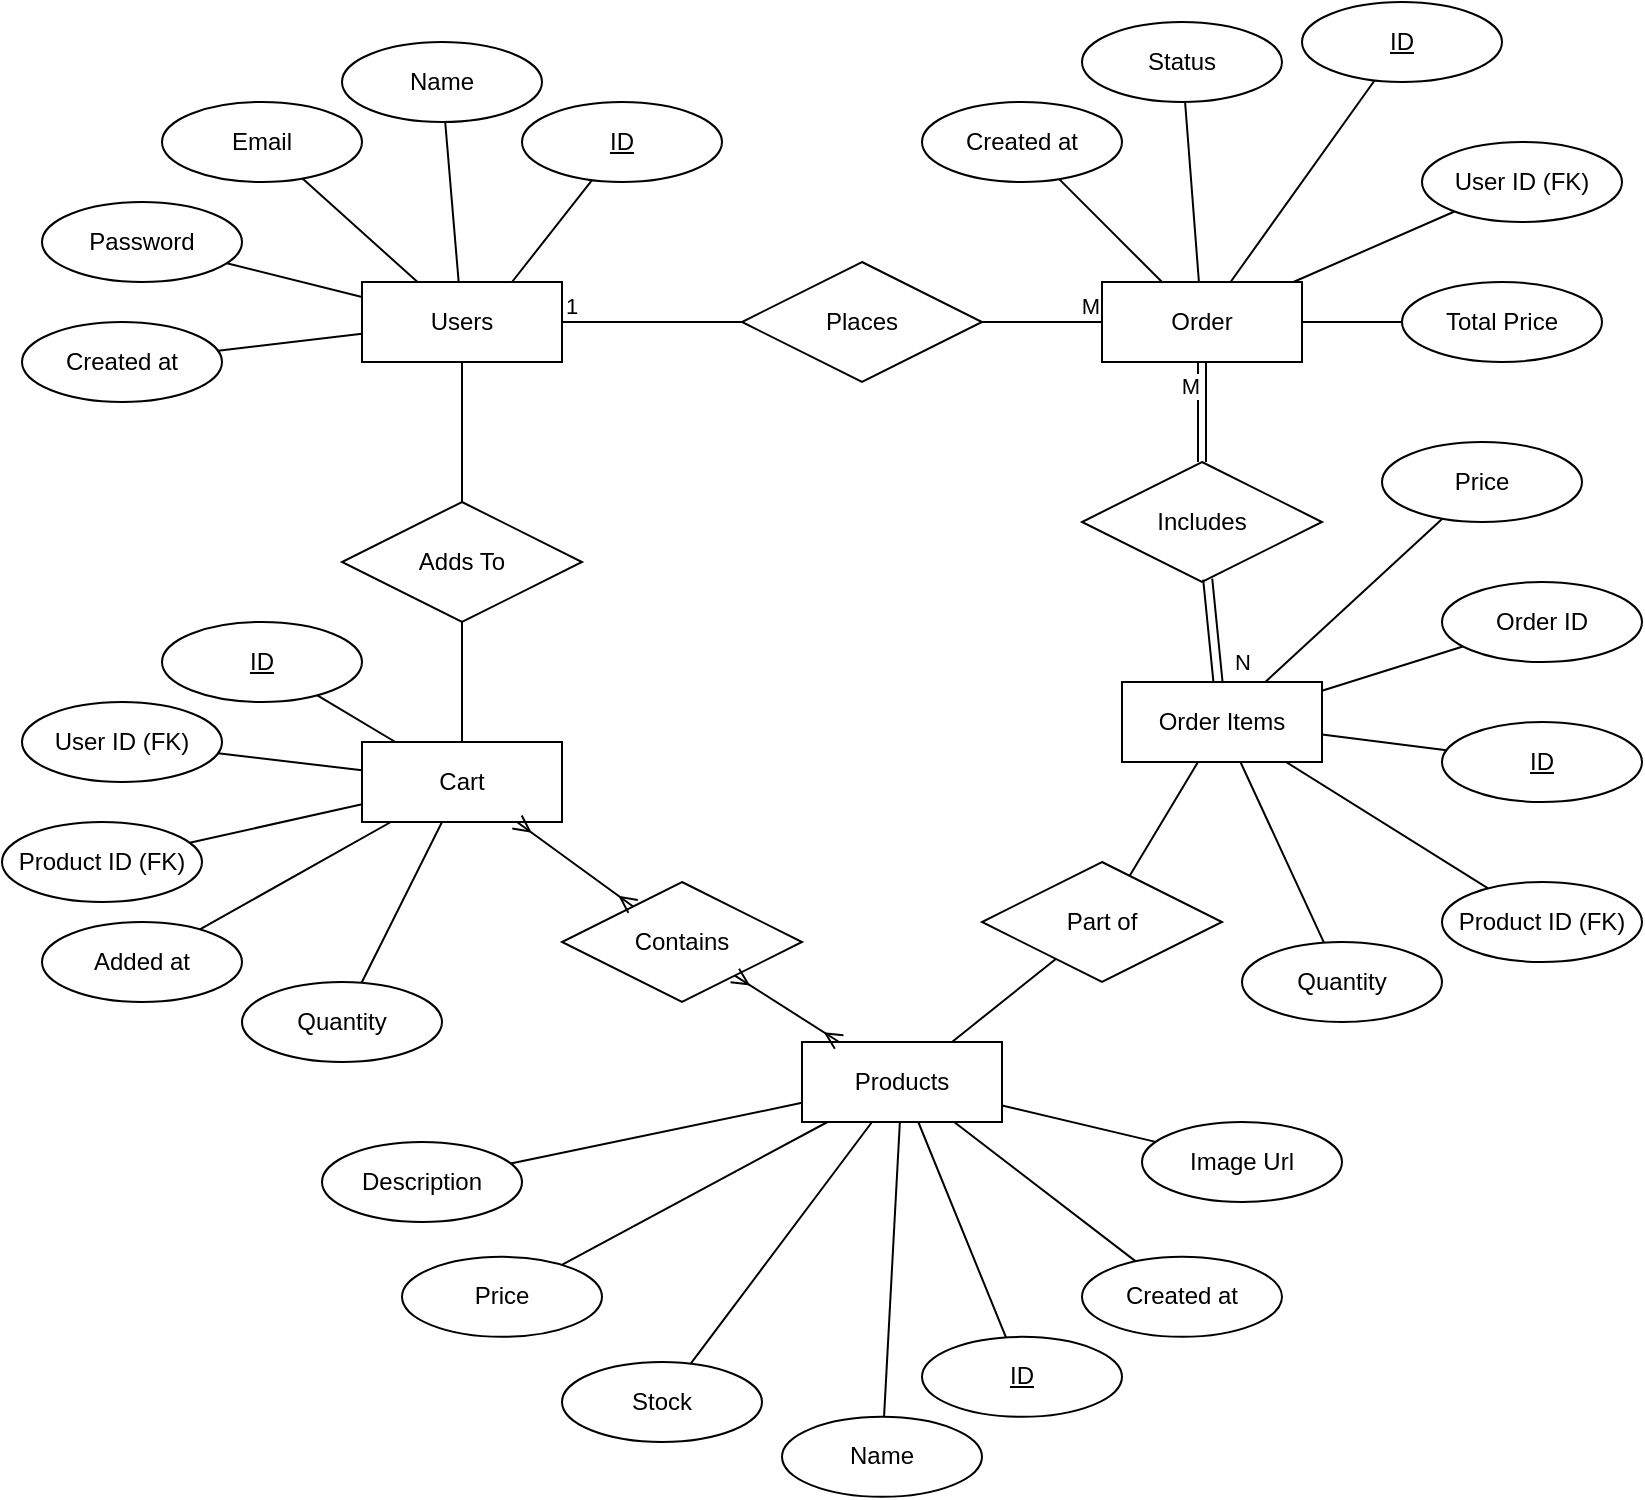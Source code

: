 <mxfile version="26.0.11">
  <diagram name="Page-1" id="vXumXIeRCvVsAVmtufNV">
    <mxGraphModel dx="1615" dy="875" grid="1" gridSize="10" guides="1" tooltips="1" connect="1" arrows="1" fold="1" page="1" pageScale="1" pageWidth="850" pageHeight="1100" math="0" shadow="0">
      <root>
        <mxCell id="0" />
        <mxCell id="1" parent="0" />
        <mxCell id="ouHFN66C5PXX2ySk9jmh-1" value="Users" style="whiteSpace=wrap;html=1;align=center;" vertex="1" parent="1">
          <mxGeometry x="190" y="160" width="100" height="40" as="geometry" />
        </mxCell>
        <mxCell id="ouHFN66C5PXX2ySk9jmh-3" value="Products" style="whiteSpace=wrap;html=1;align=center;" vertex="1" parent="1">
          <mxGeometry x="410" y="540.0" width="100" height="40" as="geometry" />
        </mxCell>
        <mxCell id="ouHFN66C5PXX2ySk9jmh-4" value="Cart" style="whiteSpace=wrap;html=1;align=center;" vertex="1" parent="1">
          <mxGeometry x="190" y="390" width="100" height="40" as="geometry" />
        </mxCell>
        <mxCell id="ouHFN66C5PXX2ySk9jmh-5" value="Order" style="whiteSpace=wrap;html=1;align=center;" vertex="1" parent="1">
          <mxGeometry x="560" y="160" width="100" height="40" as="geometry" />
        </mxCell>
        <mxCell id="ouHFN66C5PXX2ySk9jmh-6" value="Order Items" style="whiteSpace=wrap;html=1;align=center;" vertex="1" parent="1">
          <mxGeometry x="570" y="360" width="100" height="40" as="geometry" />
        </mxCell>
        <mxCell id="ouHFN66C5PXX2ySk9jmh-7" value="&lt;u&gt;ID&lt;/u&gt;" style="ellipse;whiteSpace=wrap;html=1;align=center;" vertex="1" parent="1">
          <mxGeometry x="270" y="70" width="100" height="40" as="geometry" />
        </mxCell>
        <mxCell id="ouHFN66C5PXX2ySk9jmh-9" value="Name" style="ellipse;whiteSpace=wrap;html=1;align=center;" vertex="1" parent="1">
          <mxGeometry x="180" y="40" width="100" height="40" as="geometry" />
        </mxCell>
        <mxCell id="ouHFN66C5PXX2ySk9jmh-10" value="Email" style="ellipse;whiteSpace=wrap;html=1;align=center;" vertex="1" parent="1">
          <mxGeometry x="90" y="70" width="100" height="40" as="geometry" />
        </mxCell>
        <mxCell id="ouHFN66C5PXX2ySk9jmh-11" value="Password" style="ellipse;whiteSpace=wrap;html=1;align=center;" vertex="1" parent="1">
          <mxGeometry x="30" y="120" width="100" height="40" as="geometry" />
        </mxCell>
        <mxCell id="ouHFN66C5PXX2ySk9jmh-12" value="Created at" style="ellipse;whiteSpace=wrap;html=1;align=center;" vertex="1" parent="1">
          <mxGeometry x="20" y="180" width="100" height="40" as="geometry" />
        </mxCell>
        <mxCell id="ouHFN66C5PXX2ySk9jmh-13" value="&lt;u&gt;ID&lt;/u&gt;" style="ellipse;whiteSpace=wrap;html=1;align=center;" vertex="1" parent="1">
          <mxGeometry x="470" y="687.43" width="100" height="40" as="geometry" />
        </mxCell>
        <mxCell id="ouHFN66C5PXX2ySk9jmh-14" value="Name" style="ellipse;whiteSpace=wrap;html=1;align=center;" vertex="1" parent="1">
          <mxGeometry x="400" y="727.43" width="100" height="40" as="geometry" />
        </mxCell>
        <mxCell id="ouHFN66C5PXX2ySk9jmh-15" value="Description" style="ellipse;whiteSpace=wrap;html=1;align=center;" vertex="1" parent="1">
          <mxGeometry x="170" y="590" width="100" height="40" as="geometry" />
        </mxCell>
        <mxCell id="ouHFN66C5PXX2ySk9jmh-16" value="Price" style="ellipse;whiteSpace=wrap;html=1;align=center;" vertex="1" parent="1">
          <mxGeometry x="210" y="647.43" width="100" height="40" as="geometry" />
        </mxCell>
        <mxCell id="ouHFN66C5PXX2ySk9jmh-17" value="Stock" style="ellipse;whiteSpace=wrap;html=1;align=center;" vertex="1" parent="1">
          <mxGeometry x="290" y="700" width="100" height="40" as="geometry" />
        </mxCell>
        <mxCell id="ouHFN66C5PXX2ySk9jmh-18" value="Image Url" style="ellipse;whiteSpace=wrap;html=1;align=center;" vertex="1" parent="1">
          <mxGeometry x="580" y="580.0" width="100" height="40" as="geometry" />
        </mxCell>
        <mxCell id="ouHFN66C5PXX2ySk9jmh-19" value="Created at" style="ellipse;whiteSpace=wrap;html=1;align=center;" vertex="1" parent="1">
          <mxGeometry x="550" y="647.43" width="100" height="40" as="geometry" />
        </mxCell>
        <mxCell id="ouHFN66C5PXX2ySk9jmh-26" value="" style="endArrow=none;html=1;rounded=0;" edge="1" parent="1" source="ouHFN66C5PXX2ySk9jmh-12" target="ouHFN66C5PXX2ySk9jmh-1">
          <mxGeometry relative="1" as="geometry">
            <mxPoint x="340" y="300" as="sourcePoint" />
            <mxPoint x="500" y="300" as="targetPoint" />
          </mxGeometry>
        </mxCell>
        <mxCell id="ouHFN66C5PXX2ySk9jmh-27" value="" style="endArrow=none;html=1;rounded=0;" edge="1" parent="1" source="ouHFN66C5PXX2ySk9jmh-11" target="ouHFN66C5PXX2ySk9jmh-1">
          <mxGeometry relative="1" as="geometry">
            <mxPoint x="90" y="140" as="sourcePoint" />
            <mxPoint x="250" y="140" as="targetPoint" />
          </mxGeometry>
        </mxCell>
        <mxCell id="ouHFN66C5PXX2ySk9jmh-28" value="" style="endArrow=none;html=1;rounded=0;" edge="1" parent="1" source="ouHFN66C5PXX2ySk9jmh-10" target="ouHFN66C5PXX2ySk9jmh-1">
          <mxGeometry relative="1" as="geometry">
            <mxPoint x="133" y="160" as="sourcePoint" />
            <mxPoint x="210" y="178" as="targetPoint" />
          </mxGeometry>
        </mxCell>
        <mxCell id="ouHFN66C5PXX2ySk9jmh-29" value="" style="endArrow=none;html=1;rounded=0;" edge="1" parent="1" source="ouHFN66C5PXX2ySk9jmh-9" target="ouHFN66C5PXX2ySk9jmh-1">
          <mxGeometry relative="1" as="geometry">
            <mxPoint x="172" y="118" as="sourcePoint" />
            <mxPoint x="236" y="170" as="targetPoint" />
          </mxGeometry>
        </mxCell>
        <mxCell id="ouHFN66C5PXX2ySk9jmh-30" value="" style="endArrow=none;html=1;rounded=0;entryX=0.75;entryY=0;entryDx=0;entryDy=0;" edge="1" parent="1" source="ouHFN66C5PXX2ySk9jmh-7" target="ouHFN66C5PXX2ySk9jmh-1">
          <mxGeometry relative="1" as="geometry">
            <mxPoint x="243" y="90" as="sourcePoint" />
            <mxPoint x="270" y="170" as="targetPoint" />
          </mxGeometry>
        </mxCell>
        <mxCell id="ouHFN66C5PXX2ySk9jmh-32" value="" style="endArrow=none;html=1;rounded=0;" edge="1" parent="1" source="ouHFN66C5PXX2ySk9jmh-13" target="ouHFN66C5PXX2ySk9jmh-3">
          <mxGeometry relative="1" as="geometry">
            <mxPoint x="170" y="35.13" as="sourcePoint" />
            <mxPoint x="330" y="35.13" as="targetPoint" />
          </mxGeometry>
        </mxCell>
        <mxCell id="ouHFN66C5PXX2ySk9jmh-33" value="" style="endArrow=none;html=1;rounded=0;" edge="1" parent="1" source="ouHFN66C5PXX2ySk9jmh-14" target="ouHFN66C5PXX2ySk9jmh-3">
          <mxGeometry relative="1" as="geometry">
            <mxPoint x="299" y="-145.87" as="sourcePoint" />
            <mxPoint x="350" y="-94.87" as="targetPoint" />
          </mxGeometry>
        </mxCell>
        <mxCell id="ouHFN66C5PXX2ySk9jmh-34" value="" style="endArrow=none;html=1;rounded=0;" edge="1" parent="1" source="ouHFN66C5PXX2ySk9jmh-15" target="ouHFN66C5PXX2ySk9jmh-3">
          <mxGeometry relative="1" as="geometry">
            <mxPoint x="692" y="280" as="sourcePoint" />
            <mxPoint x="360" y="-84.87" as="targetPoint" />
          </mxGeometry>
        </mxCell>
        <mxCell id="ouHFN66C5PXX2ySk9jmh-35" value="" style="endArrow=none;html=1;rounded=0;" edge="1" parent="1" source="ouHFN66C5PXX2ySk9jmh-16" target="ouHFN66C5PXX2ySk9jmh-3">
          <mxGeometry relative="1" as="geometry">
            <mxPoint x="422" y="-204.87" as="sourcePoint" />
            <mxPoint x="380" y="-94.87" as="targetPoint" />
          </mxGeometry>
        </mxCell>
        <mxCell id="ouHFN66C5PXX2ySk9jmh-36" value="" style="endArrow=none;html=1;rounded=0;" edge="1" parent="1" source="ouHFN66C5PXX2ySk9jmh-17" target="ouHFN66C5PXX2ySk9jmh-3">
          <mxGeometry relative="1" as="geometry">
            <mxPoint x="783.958" y="358.992" as="sourcePoint" />
            <mxPoint x="390" y="-84.87" as="targetPoint" />
          </mxGeometry>
        </mxCell>
        <mxCell id="ouHFN66C5PXX2ySk9jmh-38" value="" style="endArrow=none;html=1;rounded=0;" edge="1" parent="1" source="ouHFN66C5PXX2ySk9jmh-19" target="ouHFN66C5PXX2ySk9jmh-3">
          <mxGeometry relative="1" as="geometry">
            <mxPoint x="501" y="-90.87" as="sourcePoint" />
            <mxPoint x="420" y="-84.87" as="targetPoint" />
          </mxGeometry>
        </mxCell>
        <mxCell id="ouHFN66C5PXX2ySk9jmh-39" value="&lt;u&gt;ID&lt;/u&gt;" style="ellipse;whiteSpace=wrap;html=1;align=center;shadow=0;" vertex="1" parent="1">
          <mxGeometry x="90" y="330" width="100" height="40" as="geometry" />
        </mxCell>
        <mxCell id="ouHFN66C5PXX2ySk9jmh-40" value="User ID (FK)" style="ellipse;whiteSpace=wrap;html=1;align=center;" vertex="1" parent="1">
          <mxGeometry x="20" y="370" width="100" height="40" as="geometry" />
        </mxCell>
        <mxCell id="ouHFN66C5PXX2ySk9jmh-41" value="Product ID (FK)" style="ellipse;whiteSpace=wrap;html=1;align=center;" vertex="1" parent="1">
          <mxGeometry x="10" y="430" width="100" height="40" as="geometry" />
        </mxCell>
        <mxCell id="ouHFN66C5PXX2ySk9jmh-42" value="Added at" style="ellipse;whiteSpace=wrap;html=1;align=center;" vertex="1" parent="1">
          <mxGeometry x="30" y="480" width="100" height="40" as="geometry" />
        </mxCell>
        <mxCell id="ouHFN66C5PXX2ySk9jmh-43" value="Quantity" style="ellipse;whiteSpace=wrap;html=1;align=center;" vertex="1" parent="1">
          <mxGeometry x="130" y="510" width="100" height="40" as="geometry" />
        </mxCell>
        <mxCell id="ouHFN66C5PXX2ySk9jmh-45" value="" style="endArrow=none;html=1;rounded=0;" edge="1" parent="1" source="ouHFN66C5PXX2ySk9jmh-39" target="ouHFN66C5PXX2ySk9jmh-4">
          <mxGeometry relative="1" as="geometry">
            <mxPoint x="230" y="340" as="sourcePoint" />
            <mxPoint x="390" y="340" as="targetPoint" />
          </mxGeometry>
        </mxCell>
        <mxCell id="ouHFN66C5PXX2ySk9jmh-55" value="" style="endArrow=none;html=1;rounded=0;" edge="1" parent="1" source="ouHFN66C5PXX2ySk9jmh-4" target="ouHFN66C5PXX2ySk9jmh-40">
          <mxGeometry relative="1" as="geometry">
            <mxPoint x="330" y="370" as="sourcePoint" />
            <mxPoint x="490" y="370" as="targetPoint" />
          </mxGeometry>
        </mxCell>
        <mxCell id="ouHFN66C5PXX2ySk9jmh-56" value="" style="endArrow=none;html=1;rounded=0;" edge="1" parent="1" source="ouHFN66C5PXX2ySk9jmh-41" target="ouHFN66C5PXX2ySk9jmh-4">
          <mxGeometry relative="1" as="geometry">
            <mxPoint x="230" y="415" as="sourcePoint" />
            <mxPoint x="129" y="405" as="targetPoint" />
          </mxGeometry>
        </mxCell>
        <mxCell id="ouHFN66C5PXX2ySk9jmh-57" value="" style="endArrow=none;html=1;rounded=0;" edge="1" parent="1" source="ouHFN66C5PXX2ySk9jmh-4" target="ouHFN66C5PXX2ySk9jmh-42">
          <mxGeometry relative="1" as="geometry">
            <mxPoint x="115" y="452" as="sourcePoint" />
            <mxPoint x="230" y="430" as="targetPoint" />
          </mxGeometry>
        </mxCell>
        <mxCell id="ouHFN66C5PXX2ySk9jmh-58" value="" style="endArrow=none;html=1;rounded=0;" edge="1" parent="1" source="ouHFN66C5PXX2ySk9jmh-43" target="ouHFN66C5PXX2ySk9jmh-4">
          <mxGeometry relative="1" as="geometry">
            <mxPoint x="238" y="440" as="sourcePoint" />
            <mxPoint x="122" y="495" as="targetPoint" />
          </mxGeometry>
        </mxCell>
        <mxCell id="ouHFN66C5PXX2ySk9jmh-60" value="&lt;u&gt;ID&lt;/u&gt;" style="ellipse;whiteSpace=wrap;html=1;align=center;shadow=0;" vertex="1" parent="1">
          <mxGeometry x="660" y="20" width="100" height="40" as="geometry" />
        </mxCell>
        <mxCell id="ouHFN66C5PXX2ySk9jmh-63" value="Created at" style="ellipse;whiteSpace=wrap;html=1;align=center;" vertex="1" parent="1">
          <mxGeometry x="470" y="70" width="100" height="40" as="geometry" />
        </mxCell>
        <mxCell id="ouHFN66C5PXX2ySk9jmh-64" value="Total Price" style="ellipse;whiteSpace=wrap;html=1;align=center;" vertex="1" parent="1">
          <mxGeometry x="710" y="160" width="100" height="40" as="geometry" />
        </mxCell>
        <mxCell id="ouHFN66C5PXX2ySk9jmh-65" value="Status" style="ellipse;whiteSpace=wrap;html=1;align=center;" vertex="1" parent="1">
          <mxGeometry x="550" y="30" width="100" height="40" as="geometry" />
        </mxCell>
        <mxCell id="ouHFN66C5PXX2ySk9jmh-66" value="" style="endArrow=none;html=1;rounded=0;" edge="1" parent="1" source="ouHFN66C5PXX2ySk9jmh-5" target="ouHFN66C5PXX2ySk9jmh-60">
          <mxGeometry relative="1" as="geometry">
            <mxPoint x="707" y="70" as="sourcePoint" />
            <mxPoint x="670" y="62" as="targetPoint" />
          </mxGeometry>
        </mxCell>
        <mxCell id="ouHFN66C5PXX2ySk9jmh-67" value="" style="endArrow=none;html=1;rounded=0;" edge="1" parent="1" source="ouHFN66C5PXX2ySk9jmh-5" target="ouHFN66C5PXX2ySk9jmh-91">
          <mxGeometry relative="1" as="geometry">
            <mxPoint x="670" y="172" as="sourcePoint" />
            <mxPoint x="712.751" y="116.769" as="targetPoint" />
          </mxGeometry>
        </mxCell>
        <mxCell id="ouHFN66C5PXX2ySk9jmh-68" value="" style="endArrow=none;html=1;rounded=0;" edge="1" parent="1" source="ouHFN66C5PXX2ySk9jmh-5" target="ouHFN66C5PXX2ySk9jmh-64">
          <mxGeometry relative="1" as="geometry">
            <mxPoint x="670" y="190" as="sourcePoint" />
            <mxPoint x="770" y="190" as="targetPoint" />
          </mxGeometry>
        </mxCell>
        <mxCell id="ouHFN66C5PXX2ySk9jmh-69" value="" style="endArrow=none;html=1;rounded=0;" edge="1" parent="1" source="ouHFN66C5PXX2ySk9jmh-5" target="ouHFN66C5PXX2ySk9jmh-65">
          <mxGeometry relative="1" as="geometry">
            <mxPoint x="670" y="204" as="sourcePoint" />
            <mxPoint x="799" y="239" as="targetPoint" />
          </mxGeometry>
        </mxCell>
        <mxCell id="ouHFN66C5PXX2ySk9jmh-70" value="" style="endArrow=none;html=1;rounded=0;" edge="1" parent="1" source="ouHFN66C5PXX2ySk9jmh-5" target="ouHFN66C5PXX2ySk9jmh-63">
          <mxGeometry relative="1" as="geometry">
            <mxPoint x="653" y="210" as="sourcePoint" />
            <mxPoint x="773" y="283" as="targetPoint" />
          </mxGeometry>
        </mxCell>
        <mxCell id="ouHFN66C5PXX2ySk9jmh-71" value="Order ID" style="ellipse;whiteSpace=wrap;html=1;align=center;shadow=0;" vertex="1" parent="1">
          <mxGeometry x="730" y="310" width="100" height="40" as="geometry" />
        </mxCell>
        <mxCell id="ouHFN66C5PXX2ySk9jmh-74" value="&lt;u&gt;ID&lt;/u&gt;" style="ellipse;whiteSpace=wrap;html=1;align=center;shadow=0;" vertex="1" parent="1">
          <mxGeometry x="730" y="380" width="100" height="40" as="geometry" />
        </mxCell>
        <mxCell id="ouHFN66C5PXX2ySk9jmh-75" value="Product ID (FK)" style="ellipse;whiteSpace=wrap;html=1;align=center;" vertex="1" parent="1">
          <mxGeometry x="730" y="460" width="100" height="40" as="geometry" />
        </mxCell>
        <mxCell id="ouHFN66C5PXX2ySk9jmh-76" value="Quantity" style="ellipse;whiteSpace=wrap;html=1;align=center;" vertex="1" parent="1">
          <mxGeometry x="630" y="490" width="100" height="40" as="geometry" />
        </mxCell>
        <mxCell id="ouHFN66C5PXX2ySk9jmh-78" value="Price" style="ellipse;whiteSpace=wrap;html=1;align=center;" vertex="1" parent="1">
          <mxGeometry x="700" y="240" width="100" height="40" as="geometry" />
        </mxCell>
        <mxCell id="ouHFN66C5PXX2ySk9jmh-79" value="" style="endArrow=none;html=1;rounded=0;" edge="1" parent="1" source="ouHFN66C5PXX2ySk9jmh-76" target="ouHFN66C5PXX2ySk9jmh-6">
          <mxGeometry relative="1" as="geometry">
            <mxPoint x="214" y="451" as="sourcePoint" />
            <mxPoint x="275" y="370" as="targetPoint" />
          </mxGeometry>
        </mxCell>
        <mxCell id="ouHFN66C5PXX2ySk9jmh-80" value="" style="endArrow=none;html=1;rounded=0;" edge="1" parent="1" source="ouHFN66C5PXX2ySk9jmh-75" target="ouHFN66C5PXX2ySk9jmh-6">
          <mxGeometry relative="1" as="geometry">
            <mxPoint x="274" y="581" as="sourcePoint" />
            <mxPoint x="370" y="561" as="targetPoint" />
          </mxGeometry>
        </mxCell>
        <mxCell id="ouHFN66C5PXX2ySk9jmh-81" value="" style="endArrow=none;html=1;rounded=0;" edge="1" parent="1" source="ouHFN66C5PXX2ySk9jmh-74" target="ouHFN66C5PXX2ySk9jmh-6">
          <mxGeometry relative="1" as="geometry">
            <mxPoint x="313" y="632" as="sourcePoint" />
            <mxPoint x="394" y="570" as="targetPoint" />
          </mxGeometry>
        </mxCell>
        <mxCell id="ouHFN66C5PXX2ySk9jmh-82" value="" style="endArrow=none;html=1;rounded=0;" edge="1" parent="1" source="ouHFN66C5PXX2ySk9jmh-71" target="ouHFN66C5PXX2ySk9jmh-6">
          <mxGeometry relative="1" as="geometry">
            <mxPoint x="403" y="660" as="sourcePoint" />
            <mxPoint x="417" y="570" as="targetPoint" />
          </mxGeometry>
        </mxCell>
        <mxCell id="ouHFN66C5PXX2ySk9jmh-83" value="" style="endArrow=none;html=1;rounded=0;" edge="1" parent="1" source="ouHFN66C5PXX2ySk9jmh-78" target="ouHFN66C5PXX2ySk9jmh-6">
          <mxGeometry relative="1" as="geometry">
            <mxPoint x="485" y="631" as="sourcePoint" />
            <mxPoint x="436" y="570" as="targetPoint" />
          </mxGeometry>
        </mxCell>
        <mxCell id="ouHFN66C5PXX2ySk9jmh-84" value="Places" style="shape=rhombus;perimeter=rhombusPerimeter;whiteSpace=wrap;html=1;align=center;" vertex="1" parent="1">
          <mxGeometry x="380" y="150" width="120" height="60" as="geometry" />
        </mxCell>
        <mxCell id="ouHFN66C5PXX2ySk9jmh-88" value="Adds To" style="shape=rhombus;perimeter=rhombusPerimeter;whiteSpace=wrap;html=1;align=center;" vertex="1" parent="1">
          <mxGeometry x="180" y="270" width="120" height="60" as="geometry" />
        </mxCell>
        <mxCell id="ouHFN66C5PXX2ySk9jmh-91" value="User ID (FK)" style="ellipse;whiteSpace=wrap;html=1;align=center;horizontal=1;" vertex="1" parent="1">
          <mxGeometry x="720" y="90" width="100" height="40" as="geometry" />
        </mxCell>
        <mxCell id="ouHFN66C5PXX2ySk9jmh-92" value="C&lt;span style=&quot;background-color: transparent; color: light-dark(rgb(0, 0, 0), rgb(255, 255, 255));&quot;&gt;ontains&lt;/span&gt;" style="shape=rhombus;perimeter=rhombusPerimeter;whiteSpace=wrap;html=1;align=center;" vertex="1" parent="1">
          <mxGeometry x="290" y="460" width="120" height="60" as="geometry" />
        </mxCell>
        <mxCell id="ouHFN66C5PXX2ySk9jmh-96" value="Includes" style="shape=rhombus;perimeter=rhombusPerimeter;whiteSpace=wrap;html=1;align=center;" vertex="1" parent="1">
          <mxGeometry x="550" y="250" width="120" height="60" as="geometry" />
        </mxCell>
        <mxCell id="ouHFN66C5PXX2ySk9jmh-99" value="Part of" style="shape=rhombus;perimeter=rhombusPerimeter;whiteSpace=wrap;html=1;align=center;" vertex="1" parent="1">
          <mxGeometry x="500" y="450" width="120" height="60" as="geometry" />
        </mxCell>
        <mxCell id="ouHFN66C5PXX2ySk9jmh-102" value="" style="endArrow=none;html=1;rounded=0;" edge="1" parent="1" source="ouHFN66C5PXX2ySk9jmh-18" target="ouHFN66C5PXX2ySk9jmh-3">
          <mxGeometry relative="1" as="geometry">
            <mxPoint x="550" y="662" as="sourcePoint" />
            <mxPoint x="482" y="600" as="targetPoint" />
          </mxGeometry>
        </mxCell>
        <mxCell id="ouHFN66C5PXX2ySk9jmh-122" value="" style="endArrow=none;html=1;rounded=0;strokeColor=default;align=center;verticalAlign=middle;fontFamily=Helvetica;fontSize=11;fontColor=default;labelBackgroundColor=default;" edge="1" parent="1" source="ouHFN66C5PXX2ySk9jmh-99" target="ouHFN66C5PXX2ySk9jmh-6">
          <mxGeometry relative="1" as="geometry">
            <mxPoint x="623" y="319" as="sourcePoint" />
            <mxPoint x="628" y="370" as="targetPoint" />
          </mxGeometry>
        </mxCell>
        <mxCell id="ouHFN66C5PXX2ySk9jmh-123" value="" style="endArrow=none;html=1;rounded=0;strokeColor=default;align=center;verticalAlign=middle;fontFamily=Helvetica;fontSize=11;fontColor=default;labelBackgroundColor=default;" edge="1" parent="1" source="ouHFN66C5PXX2ySk9jmh-99" target="ouHFN66C5PXX2ySk9jmh-3">
          <mxGeometry relative="1" as="geometry">
            <mxPoint x="584" y="467" as="sourcePoint" />
            <mxPoint x="618" y="410" as="targetPoint" />
          </mxGeometry>
        </mxCell>
        <mxCell id="ouHFN66C5PXX2ySk9jmh-126" value="" style="endArrow=none;html=1;rounded=0;strokeColor=default;align=center;verticalAlign=middle;fontFamily=Helvetica;fontSize=11;fontColor=default;labelBackgroundColor=default;" edge="1" parent="1" source="ouHFN66C5PXX2ySk9jmh-88" target="ouHFN66C5PXX2ySk9jmh-4">
          <mxGeometry relative="1" as="geometry">
            <mxPoint x="336" y="482" as="sourcePoint" />
            <mxPoint x="278" y="440" as="targetPoint" />
          </mxGeometry>
        </mxCell>
        <mxCell id="ouHFN66C5PXX2ySk9jmh-127" value="" style="endArrow=none;html=1;rounded=0;strokeColor=default;align=center;verticalAlign=middle;fontFamily=Helvetica;fontSize=11;fontColor=default;labelBackgroundColor=default;" edge="1" parent="1" source="ouHFN66C5PXX2ySk9jmh-88" target="ouHFN66C5PXX2ySk9jmh-1">
          <mxGeometry relative="1" as="geometry">
            <mxPoint x="257" y="339" as="sourcePoint" />
            <mxPoint x="252" y="400" as="targetPoint" />
          </mxGeometry>
        </mxCell>
        <mxCell id="ouHFN66C5PXX2ySk9jmh-128" value="" style="fontSize=12;html=1;endArrow=ERmany;startArrow=ERmany;rounded=0;strokeColor=default;align=center;verticalAlign=middle;fontFamily=Helvetica;fontColor=default;labelBackgroundColor=default;" edge="1" parent="1" source="ouHFN66C5PXX2ySk9jmh-4" target="ouHFN66C5PXX2ySk9jmh-92">
          <mxGeometry width="100" height="100" relative="1" as="geometry">
            <mxPoint x="430" y="460" as="sourcePoint" />
            <mxPoint x="530" y="360" as="targetPoint" />
          </mxGeometry>
        </mxCell>
        <mxCell id="ouHFN66C5PXX2ySk9jmh-129" value="" style="fontSize=12;html=1;endArrow=ERmany;startArrow=ERmany;rounded=0;strokeColor=default;align=center;verticalAlign=middle;fontFamily=Helvetica;fontColor=default;labelBackgroundColor=default;" edge="1" parent="1" source="ouHFN66C5PXX2ySk9jmh-3" target="ouHFN66C5PXX2ySk9jmh-92">
          <mxGeometry width="100" height="100" relative="1" as="geometry">
            <mxPoint x="278" y="440" as="sourcePoint" />
            <mxPoint x="336" y="482" as="targetPoint" />
          </mxGeometry>
        </mxCell>
        <mxCell id="ouHFN66C5PXX2ySk9jmh-134" value="N" style="endArrow=none;html=1;rounded=0;strokeColor=default;align=center;verticalAlign=middle;fontFamily=Helvetica;fontSize=11;fontColor=default;labelBackgroundColor=default;shape=link;width=4.545;" edge="1" parent="1" source="ouHFN66C5PXX2ySk9jmh-6" target="ouHFN66C5PXX2ySk9jmh-96">
          <mxGeometry x="-0.661" y="-13" relative="1" as="geometry">
            <mxPoint x="530" y="330" as="sourcePoint" />
            <mxPoint x="530" y="280" as="targetPoint" />
            <mxPoint as="offset" />
          </mxGeometry>
        </mxCell>
        <mxCell id="ouHFN66C5PXX2ySk9jmh-135" value="" style="endArrow=none;html=1;rounded=0;strokeColor=default;align=center;verticalAlign=middle;fontFamily=Helvetica;fontSize=11;fontColor=default;labelBackgroundColor=default;" edge="1" parent="1" source="ouHFN66C5PXX2ySk9jmh-1" target="ouHFN66C5PXX2ySk9jmh-84">
          <mxGeometry relative="1" as="geometry">
            <mxPoint x="410" y="330" as="sourcePoint" />
            <mxPoint x="570" y="330" as="targetPoint" />
          </mxGeometry>
        </mxCell>
        <mxCell id="ouHFN66C5PXX2ySk9jmh-136" value="1" style="resizable=0;html=1;whiteSpace=wrap;align=left;verticalAlign=bottom;fontFamily=Helvetica;fontSize=11;fontColor=default;labelBackgroundColor=default;" connectable="0" vertex="1" parent="ouHFN66C5PXX2ySk9jmh-135">
          <mxGeometry x="-1" relative="1" as="geometry" />
        </mxCell>
        <mxCell id="ouHFN66C5PXX2ySk9jmh-138" value="" style="endArrow=none;html=1;rounded=0;strokeColor=default;align=center;verticalAlign=middle;fontFamily=Helvetica;fontSize=11;fontColor=default;labelBackgroundColor=default;" edge="1" parent="1" source="ouHFN66C5PXX2ySk9jmh-84" target="ouHFN66C5PXX2ySk9jmh-5">
          <mxGeometry relative="1" as="geometry">
            <mxPoint x="410" y="330" as="sourcePoint" />
            <mxPoint x="570" y="330" as="targetPoint" />
          </mxGeometry>
        </mxCell>
        <mxCell id="ouHFN66C5PXX2ySk9jmh-140" value="M" style="resizable=0;html=1;whiteSpace=wrap;align=right;verticalAlign=bottom;fontFamily=Helvetica;fontSize=11;fontColor=default;labelBackgroundColor=default;" connectable="0" vertex="1" parent="ouHFN66C5PXX2ySk9jmh-138">
          <mxGeometry x="1" relative="1" as="geometry" />
        </mxCell>
        <mxCell id="ouHFN66C5PXX2ySk9jmh-141" value="" style="endArrow=none;html=1;rounded=0;strokeColor=default;align=center;verticalAlign=middle;fontFamily=Helvetica;fontSize=11;fontColor=default;labelBackgroundColor=default;shape=link;" edge="1" parent="1" source="ouHFN66C5PXX2ySk9jmh-96" target="ouHFN66C5PXX2ySk9jmh-5">
          <mxGeometry relative="1" as="geometry">
            <mxPoint x="410" y="330" as="sourcePoint" />
            <mxPoint x="570" y="330" as="targetPoint" />
          </mxGeometry>
        </mxCell>
        <mxCell id="ouHFN66C5PXX2ySk9jmh-142" value="M" style="resizable=0;html=1;whiteSpace=wrap;align=right;verticalAlign=bottom;fontFamily=Helvetica;fontSize=11;fontColor=default;labelBackgroundColor=default;" connectable="0" vertex="1" parent="ouHFN66C5PXX2ySk9jmh-141">
          <mxGeometry x="1" relative="1" as="geometry">
            <mxPoint y="20" as="offset" />
          </mxGeometry>
        </mxCell>
      </root>
    </mxGraphModel>
  </diagram>
</mxfile>
